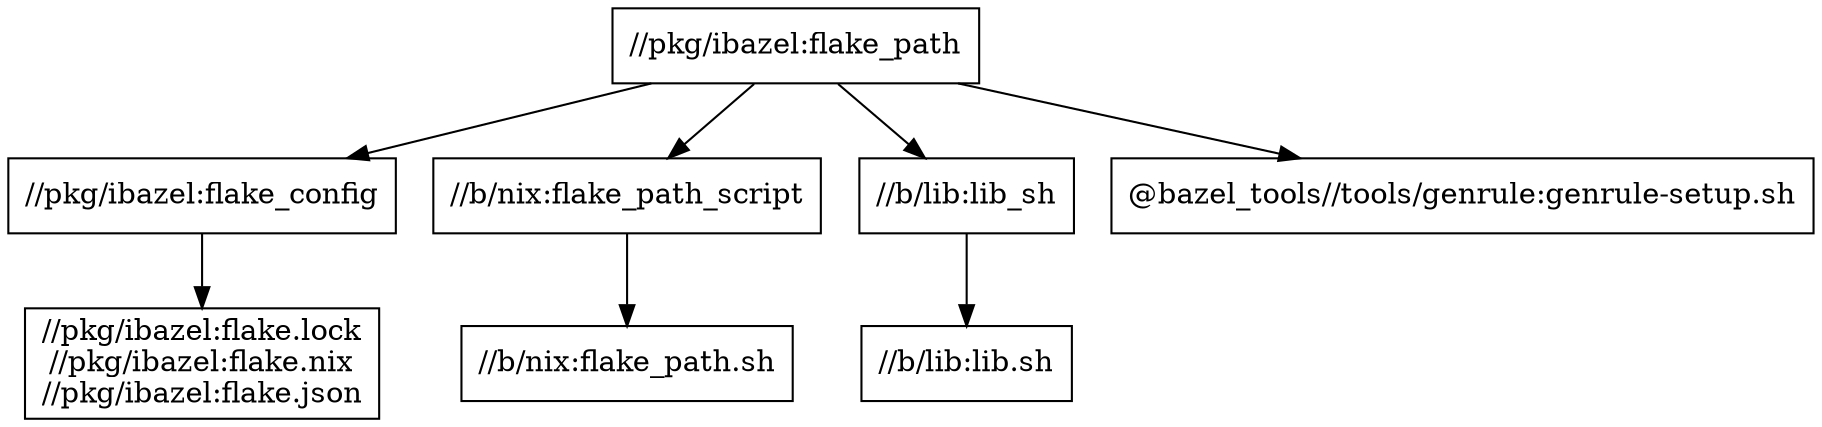 digraph mygraph {
  node [shape=box];
  "//pkg/ibazel:flake_path"
  "//pkg/ibazel:flake_path" -> "//pkg/ibazel:flake_config"
  "//pkg/ibazel:flake_path" -> "//b/nix:flake_path_script"
  "//pkg/ibazel:flake_path" -> "//b/lib:lib_sh"
  "//pkg/ibazel:flake_path" -> "@bazel_tools//tools/genrule:genrule-setup.sh"
  "@bazel_tools//tools/genrule:genrule-setup.sh"
  "//b/nix:flake_path_script"
  "//b/nix:flake_path_script" -> "//b/nix:flake_path.sh"
  "//pkg/ibazel:flake_config"
  "//pkg/ibazel:flake_config" -> "//pkg/ibazel:flake.lock\n//pkg/ibazel:flake.nix\n//pkg/ibazel:flake.json"
  "//pkg/ibazel:flake.lock\n//pkg/ibazel:flake.nix\n//pkg/ibazel:flake.json"
  "//b/nix:flake_path.sh"
  "//b/lib:lib_sh"
  "//b/lib:lib_sh" -> "//b/lib:lib.sh"
  "//b/lib:lib.sh"
}
